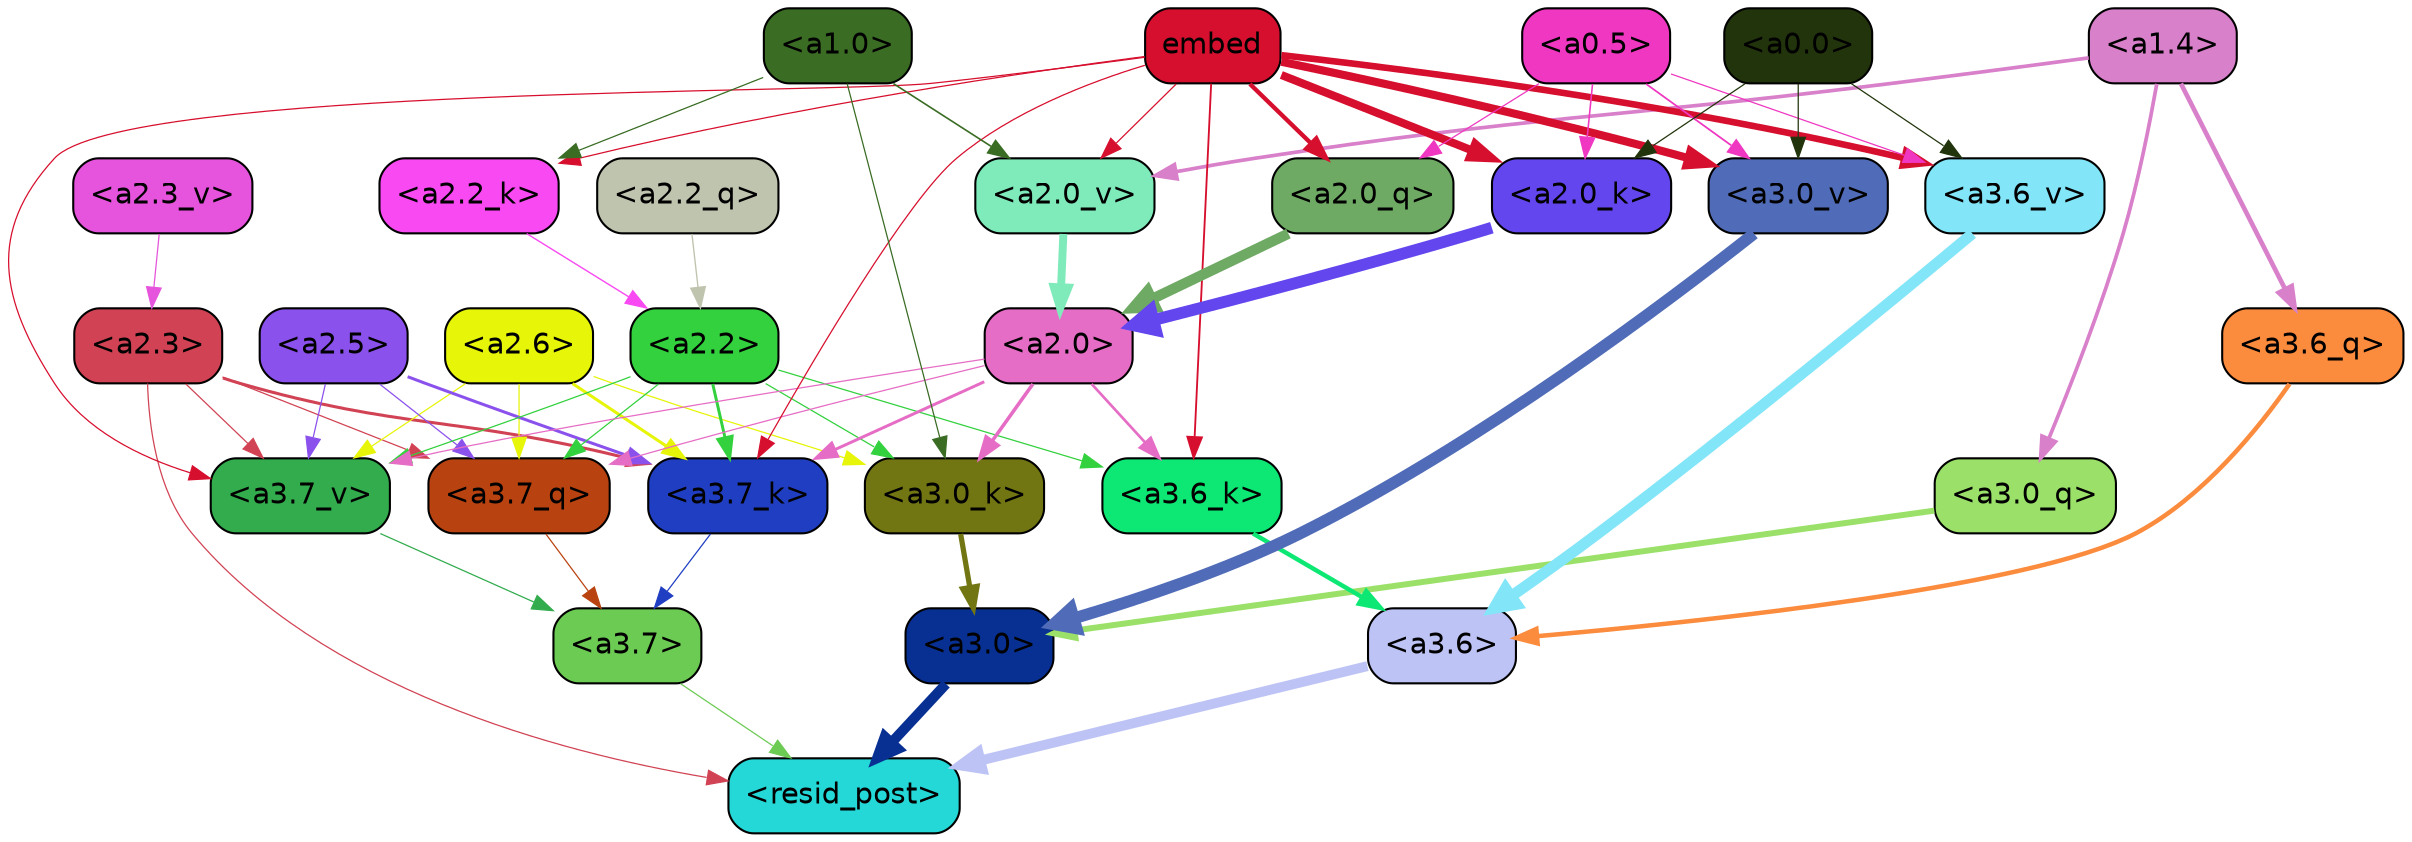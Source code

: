 strict digraph "" {
	graph [bgcolor=transparent,
		layout=dot,
		overlap=false,
		splines=true
	];
	"<a3.7>"	[color=black,
		fillcolor="#6ccb53",
		fontname=Helvetica,
		shape=box,
		style="filled, rounded"];
	"<resid_post>"	[color=black,
		fillcolor="#23d8d6",
		fontname=Helvetica,
		shape=box,
		style="filled, rounded"];
	"<a3.7>" -> "<resid_post>"	[color="#6ccb53",
		penwidth=0.6];
	"<a3.6>"	[color=black,
		fillcolor="#bdc4f5",
		fontname=Helvetica,
		shape=box,
		style="filled, rounded"];
	"<a3.6>" -> "<resid_post>"	[color="#bdc4f5",
		penwidth=4.746312499046326];
	"<a3.0>"	[color=black,
		fillcolor="#083093",
		fontname=Helvetica,
		shape=box,
		style="filled, rounded"];
	"<a3.0>" -> "<resid_post>"	[color="#083093",
		penwidth=4.896343111991882];
	"<a2.3>"	[color=black,
		fillcolor="#d14354",
		fontname=Helvetica,
		shape=box,
		style="filled, rounded"];
	"<a2.3>" -> "<resid_post>"	[color="#d14354",
		penwidth=0.6];
	"<a3.7_q>"	[color=black,
		fillcolor="#b94310",
		fontname=Helvetica,
		shape=box,
		style="filled, rounded"];
	"<a2.3>" -> "<a3.7_q>"	[color="#d14354",
		penwidth=0.6];
	"<a3.7_k>"	[color=black,
		fillcolor="#203ec2",
		fontname=Helvetica,
		shape=box,
		style="filled, rounded"];
	"<a2.3>" -> "<a3.7_k>"	[color="#d14354",
		penwidth=1.467104621231556];
	"<a3.7_v>"	[color=black,
		fillcolor="#32ac4d",
		fontname=Helvetica,
		shape=box,
		style="filled, rounded"];
	"<a2.3>" -> "<a3.7_v>"	[color="#d14354",
		penwidth=0.6];
	"<a3.7_q>" -> "<a3.7>"	[color="#b94310",
		penwidth=0.6];
	"<a3.6_q>"	[color=black,
		fillcolor="#fb8b3d",
		fontname=Helvetica,
		shape=box,
		style="filled, rounded"];
	"<a3.6_q>" -> "<a3.6>"	[color="#fb8b3d",
		penwidth=2.160832464694977];
	"<a3.0_q>"	[color=black,
		fillcolor="#9be169",
		fontname=Helvetica,
		shape=box,
		style="filled, rounded"];
	"<a3.0_q>" -> "<a3.0>"	[color="#9be169",
		penwidth=2.870753765106201];
	"<a3.7_k>" -> "<a3.7>"	[color="#203ec2",
		penwidth=0.6];
	"<a3.6_k>"	[color=black,
		fillcolor="#0de874",
		fontname=Helvetica,
		shape=box,
		style="filled, rounded"];
	"<a3.6_k>" -> "<a3.6>"	[color="#0de874",
		penwidth=2.13908451795578];
	"<a3.0_k>"	[color=black,
		fillcolor="#727612",
		fontname=Helvetica,
		shape=box,
		style="filled, rounded"];
	"<a3.0_k>" -> "<a3.0>"	[color="#727612",
		penwidth=2.520303964614868];
	"<a3.7_v>" -> "<a3.7>"	[color="#32ac4d",
		penwidth=0.6];
	"<a3.6_v>"	[color=black,
		fillcolor="#82e5f8",
		fontname=Helvetica,
		shape=box,
		style="filled, rounded"];
	"<a3.6_v>" -> "<a3.6>"	[color="#82e5f8",
		penwidth=5.297133803367615];
	"<a3.0_v>"	[color=black,
		fillcolor="#506cb8",
		fontname=Helvetica,
		shape=box,
		style="filled, rounded"];
	"<a3.0_v>" -> "<a3.0>"	[color="#506cb8",
		penwidth=5.680712580680847];
	"<a2.6>"	[color=black,
		fillcolor="#e7f508",
		fontname=Helvetica,
		shape=box,
		style="filled, rounded"];
	"<a2.6>" -> "<a3.7_q>"	[color="#e7f508",
		penwidth=0.6];
	"<a2.6>" -> "<a3.7_k>"	[color="#e7f508",
		penwidth=1.4453159049153328];
	"<a2.6>" -> "<a3.0_k>"	[color="#e7f508",
		penwidth=0.6];
	"<a2.6>" -> "<a3.7_v>"	[color="#e7f508",
		penwidth=0.6];
	"<a2.5>"	[color=black,
		fillcolor="#8b51ed",
		fontname=Helvetica,
		shape=box,
		style="filled, rounded"];
	"<a2.5>" -> "<a3.7_q>"	[color="#8b51ed",
		penwidth=0.6];
	"<a2.5>" -> "<a3.7_k>"	[color="#8b51ed",
		penwidth=1.4526091292500496];
	"<a2.5>" -> "<a3.7_v>"	[color="#8b51ed",
		penwidth=0.6];
	"<a2.2>"	[color=black,
		fillcolor="#33d13e",
		fontname=Helvetica,
		shape=box,
		style="filled, rounded"];
	"<a2.2>" -> "<a3.7_q>"	[color="#33d13e",
		penwidth=0.6];
	"<a2.2>" -> "<a3.7_k>"	[color="#33d13e",
		penwidth=1.4310357049107552];
	"<a2.2>" -> "<a3.6_k>"	[color="#33d13e",
		penwidth=0.6];
	"<a2.2>" -> "<a3.0_k>"	[color="#33d13e",
		penwidth=0.6];
	"<a2.2>" -> "<a3.7_v>"	[color="#33d13e",
		penwidth=0.6];
	"<a2.0>"	[color=black,
		fillcolor="#e66dc5",
		fontname=Helvetica,
		shape=box,
		style="filled, rounded"];
	"<a2.0>" -> "<a3.7_q>"	[color="#e66dc5",
		penwidth=0.6];
	"<a2.0>" -> "<a3.7_k>"	[color="#e66dc5",
		penwidth=1.4314699843525887];
	"<a2.0>" -> "<a3.6_k>"	[color="#e66dc5",
		penwidth=1.2950235605239868];
	"<a2.0>" -> "<a3.0_k>"	[color="#e66dc5",
		penwidth=1.712992787361145];
	"<a2.0>" -> "<a3.7_v>"	[color="#e66dc5",
		penwidth=0.6];
	"<a1.4>"	[color=black,
		fillcolor="#d980cb",
		fontname=Helvetica,
		shape=box,
		style="filled, rounded"];
	"<a1.4>" -> "<a3.6_q>"	[color="#d980cb",
		penwidth=2.242796540260315];
	"<a1.4>" -> "<a3.0_q>"	[color="#d980cb",
		penwidth=1.7808996737003326];
	"<a2.0_v>"	[color=black,
		fillcolor="#7febbb",
		fontname=Helvetica,
		shape=box,
		style="filled, rounded"];
	"<a1.4>" -> "<a2.0_v>"	[color="#d980cb",
		penwidth=1.7603429555892944];
	embed	[color=black,
		fillcolor="#d70f2e",
		fontname=Helvetica,
		shape=box,
		style="filled, rounded"];
	embed -> "<a3.7_k>"	[color="#d70f2e",
		penwidth=0.6];
	embed -> "<a3.6_k>"	[color="#d70f2e",
		penwidth=0.891706109046936];
	embed -> "<a3.7_v>"	[color="#d70f2e",
		penwidth=0.6];
	embed -> "<a3.6_v>"	[color="#d70f2e",
		penwidth=3.1766927242279053];
	embed -> "<a3.0_v>"	[color="#d70f2e",
		penwidth=3.9005755856633186];
	"<a2.0_q>"	[color=black,
		fillcolor="#6faa64",
		fontname=Helvetica,
		shape=box,
		style="filled, rounded"];
	embed -> "<a2.0_q>"	[color="#d70f2e",
		penwidth=2.0810389518737793];
	"<a2.2_k>"	[color=black,
		fillcolor="#f949f2",
		fontname=Helvetica,
		shape=box,
		style="filled, rounded"];
	embed -> "<a2.2_k>"	[color="#d70f2e",
		penwidth=0.6];
	"<a2.0_k>"	[color=black,
		fillcolor="#6446ef",
		fontname=Helvetica,
		shape=box,
		style="filled, rounded"];
	embed -> "<a2.0_k>"	[color="#d70f2e",
		penwidth=3.8915770053863525];
	embed -> "<a2.0_v>"	[color="#d70f2e",
		penwidth=0.6];
	"<a1.0>"	[color=black,
		fillcolor="#3a6c24",
		fontname=Helvetica,
		shape=box,
		style="filled, rounded"];
	"<a1.0>" -> "<a3.0_k>"	[color="#3a6c24",
		penwidth=0.6];
	"<a1.0>" -> "<a2.2_k>"	[color="#3a6c24",
		penwidth=0.6];
	"<a1.0>" -> "<a2.0_v>"	[color="#3a6c24",
		penwidth=0.7897878289222717];
	"<a0.5>"	[color=black,
		fillcolor="#ef37c1",
		fontname=Helvetica,
		shape=box,
		style="filled, rounded"];
	"<a0.5>" -> "<a3.6_v>"	[color="#ef37c1",
		penwidth=0.6];
	"<a0.5>" -> "<a3.0_v>"	[color="#ef37c1",
		penwidth=0.8493617177009583];
	"<a0.5>" -> "<a2.0_q>"	[color="#ef37c1",
		penwidth=0.6];
	"<a0.5>" -> "<a2.0_k>"	[color="#ef37c1",
		penwidth=0.7482255101203918];
	"<a0.0>"	[color=black,
		fillcolor="#22340c",
		fontname=Helvetica,
		shape=box,
		style="filled, rounded"];
	"<a0.0>" -> "<a3.6_v>"	[color="#22340c",
		penwidth=0.6];
	"<a0.0>" -> "<a3.0_v>"	[color="#22340c",
		penwidth=0.6];
	"<a0.0>" -> "<a2.0_k>"	[color="#22340c",
		penwidth=0.6];
	"<a2.2_q>"	[color=black,
		fillcolor="#bfc4ae",
		fontname=Helvetica,
		shape=box,
		style="filled, rounded"];
	"<a2.2_q>" -> "<a2.2>"	[color="#bfc4ae",
		penwidth=0.6449352353811264];
	"<a2.0_q>" -> "<a2.0>"	[color="#6faa64",
		penwidth=5.017253503203392];
	"<a2.2_k>" -> "<a2.2>"	[color="#f949f2",
		penwidth=0.6690489649772644];
	"<a2.0_k>" -> "<a2.0>"	[color="#6446ef",
		penwidth=5.656688302755356];
	"<a2.3_v>"	[color=black,
		fillcolor="#e653dc",
		fontname=Helvetica,
		shape=box,
		style="filled, rounded"];
	"<a2.3_v>" -> "<a2.3>"	[color="#e653dc",
		penwidth=0.6];
	"<a2.0_v>" -> "<a2.0>"	[color="#7febbb",
		penwidth=3.8170836865901947];
}
